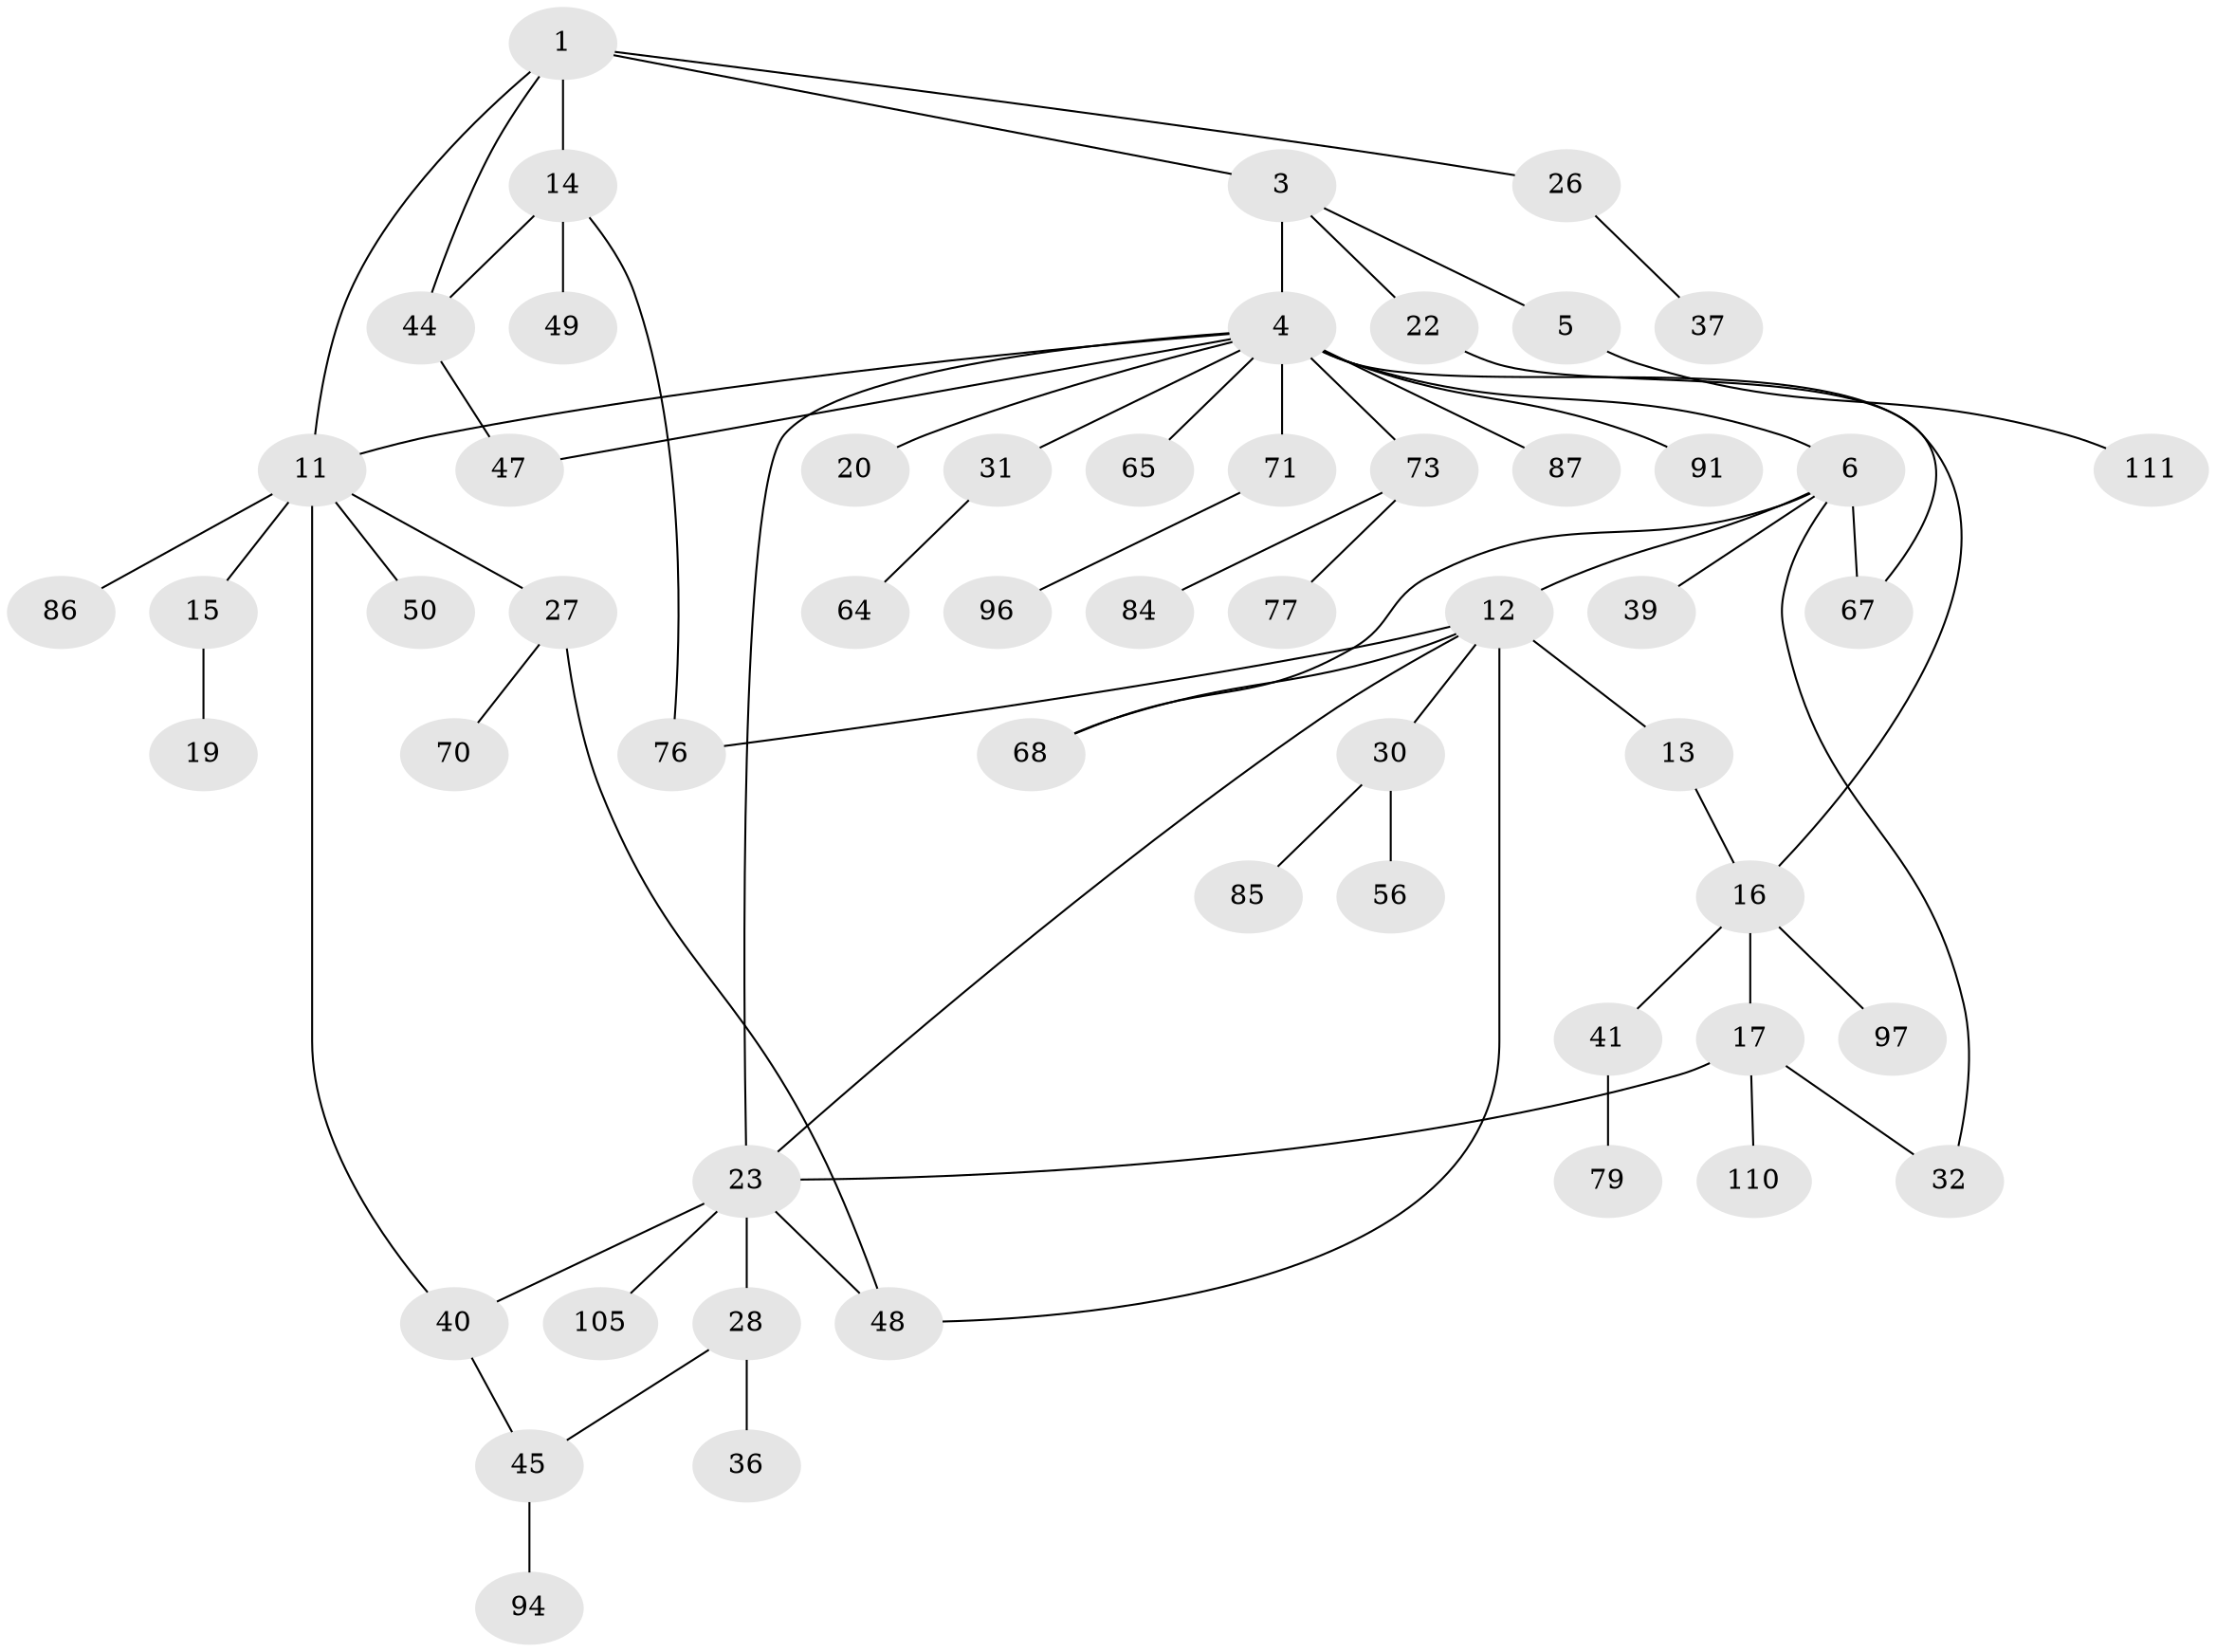 // original degree distribution, {3: 0.24324324324324326, 5: 0.04504504504504504, 8: 0.009009009009009009, 2: 0.2972972972972973, 4: 0.02702702702702703, 7: 0.018018018018018018, 6: 0.018018018018018018, 1: 0.34234234234234234}
// Generated by graph-tools (version 1.1) at 2025/13/03/09/25 04:13:21]
// undirected, 55 vertices, 68 edges
graph export_dot {
graph [start="1"]
  node [color=gray90,style=filled];
  1 [super="+2+9+51"];
  3;
  4 [super="+10+98+35+21+8+7"];
  5;
  6 [super="+24"];
  11 [super="+66+33"];
  12 [super="+53+34"];
  13;
  14 [super="+38+18"];
  15;
  16 [super="+46"];
  17 [super="+52"];
  19;
  20 [super="+72"];
  22;
  23;
  26;
  27;
  28;
  30;
  31;
  32 [super="+83+59"];
  36;
  37;
  39;
  40;
  41 [super="+107"];
  44 [super="+82"];
  45;
  47 [super="+78"];
  48 [super="+88"];
  49;
  50;
  56;
  64;
  65 [super="+89"];
  67 [super="+81"];
  68 [super="+101"];
  70;
  71;
  73 [super="+74"];
  76;
  77;
  79;
  84 [super="+100"];
  85 [super="+109"];
  86;
  87;
  91 [super="+108+95"];
  94;
  96;
  97;
  105 [super="+106"];
  110;
  111;
  1 -- 3;
  1 -- 11;
  1 -- 14;
  1 -- 26;
  1 -- 44;
  3 -- 4 [weight=2];
  3 -- 5;
  3 -- 22;
  4 -- 6;
  4 -- 91 [weight=2];
  4 -- 16;
  4 -- 71;
  4 -- 20;
  4 -- 23;
  4 -- 31;
  4 -- 47;
  4 -- 11;
  4 -- 65;
  4 -- 87;
  4 -- 73;
  5 -- 111;
  6 -- 12;
  6 -- 39;
  6 -- 67;
  6 -- 32;
  6 -- 68;
  11 -- 15;
  11 -- 27;
  11 -- 50;
  11 -- 40;
  11 -- 86;
  12 -- 13;
  12 -- 23;
  12 -- 30;
  12 -- 48;
  12 -- 76 [weight=2];
  12 -- 68;
  13 -- 16;
  14 -- 76;
  14 -- 44;
  14 -- 49;
  15 -- 19;
  16 -- 17;
  16 -- 41;
  16 -- 97;
  17 -- 32;
  17 -- 110;
  17 -- 23;
  22 -- 67;
  23 -- 28;
  23 -- 40;
  23 -- 105;
  23 -- 48;
  26 -- 37;
  27 -- 48;
  27 -- 70;
  28 -- 36;
  28 -- 45;
  30 -- 56;
  30 -- 85;
  31 -- 64;
  40 -- 45;
  41 -- 79;
  44 -- 47;
  45 -- 94;
  71 -- 96;
  73 -- 77;
  73 -- 84;
}
